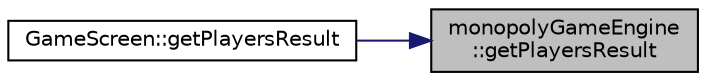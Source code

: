 digraph "monopolyGameEngine::getPlayersResult"
{
 // LATEX_PDF_SIZE
  edge [fontname="Helvetica",fontsize="10",labelfontname="Helvetica",labelfontsize="10"];
  node [fontname="Helvetica",fontsize="10",shape=record];
  rankdir="RL";
  Node1 [label="monopolyGameEngine\l::getPlayersResult",height=0.2,width=0.4,color="black", fillcolor="grey75", style="filled", fontcolor="black",tooltip=" "];
  Node1 -> Node2 [dir="back",color="midnightblue",fontsize="10",style="solid",fontname="Helvetica"];
  Node2 [label="GameScreen::getPlayersResult",height=0.2,width=0.4,color="black", fillcolor="white", style="filled",URL="$class_game_screen.html#a954ec5b6fb0da4ff4d6d3feccea9d4b5",tooltip=" "];
}
